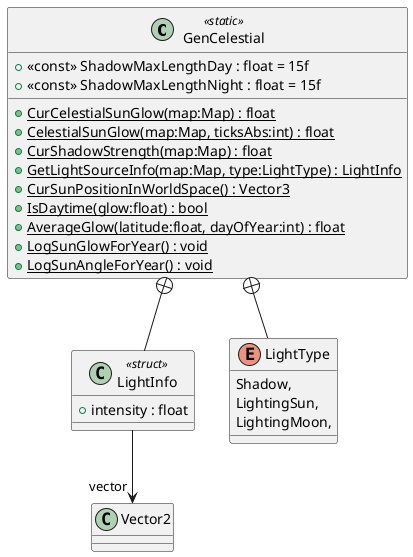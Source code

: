 @startuml
class GenCelestial <<static>> {
    + <<const>> ShadowMaxLengthDay : float = 15f
    + <<const>> ShadowMaxLengthNight : float = 15f
    + {static} CurCelestialSunGlow(map:Map) : float
    + {static} CelestialSunGlow(map:Map, ticksAbs:int) : float
    + {static} CurShadowStrength(map:Map) : float
    + {static} GetLightSourceInfo(map:Map, type:LightType) : LightInfo
    + {static} CurSunPositionInWorldSpace() : Vector3
    + {static} IsDaytime(glow:float) : bool
    + {static} AverageGlow(latitude:float, dayOfYear:int) : float
    + {static} LogSunGlowForYear() : void
    + {static} LogSunAngleForYear() : void
}
class LightInfo <<struct>> {
    + intensity : float
}
enum LightType {
    Shadow,
    LightingSun,
    LightingMoon,
}
GenCelestial +-- LightInfo
LightInfo --> "vector" Vector2
GenCelestial +-- LightType
@enduml
